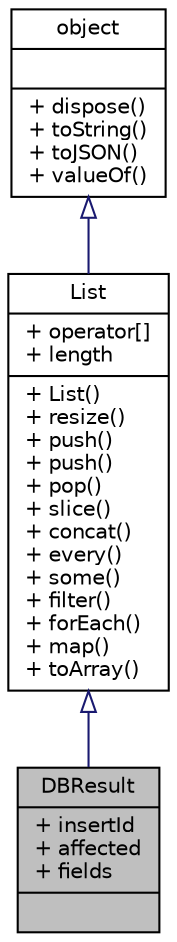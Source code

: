 digraph "DBResult"
{
  edge [fontname="Helvetica",fontsize="10",labelfontname="Helvetica",labelfontsize="10"];
  node [fontname="Helvetica",fontsize="10",shape=record];
  Node1 [label="{DBResult\n|+ insertId\l+ affected\l+ fields\l|}",height=0.2,width=0.4,color="black", fillcolor="grey75", style="filled", fontcolor="black"];
  Node2 -> Node1 [dir="back",color="midnightblue",fontsize="10",style="solid",arrowtail="onormal",fontname="Helvetica"];
  Node2 [label="{List\n|+ operator[]\l+ length\l|+ List()\l+ resize()\l+ push()\l+ push()\l+ pop()\l+ slice()\l+ concat()\l+ every()\l+ some()\l+ filter()\l+ forEach()\l+ map()\l+ toArray()\l}",height=0.2,width=0.4,color="black", fillcolor="white", style="filled",URL="$de/dd8/interfaceList.html",tooltip="Variant 数组对象，一般用以返回一组 Variant 数据 "];
  Node3 -> Node2 [dir="back",color="midnightblue",fontsize="10",style="solid",arrowtail="onormal",fontname="Helvetica"];
  Node3 [label="{object\n||+ dispose()\l+ toString()\l+ toJSON()\l+ valueOf()\l}",height=0.2,width=0.4,color="black", fillcolor="white", style="filled",URL="$db/d38/interfaceobject.html",tooltip="基础对象，所有对象均继承于此 "];
}
